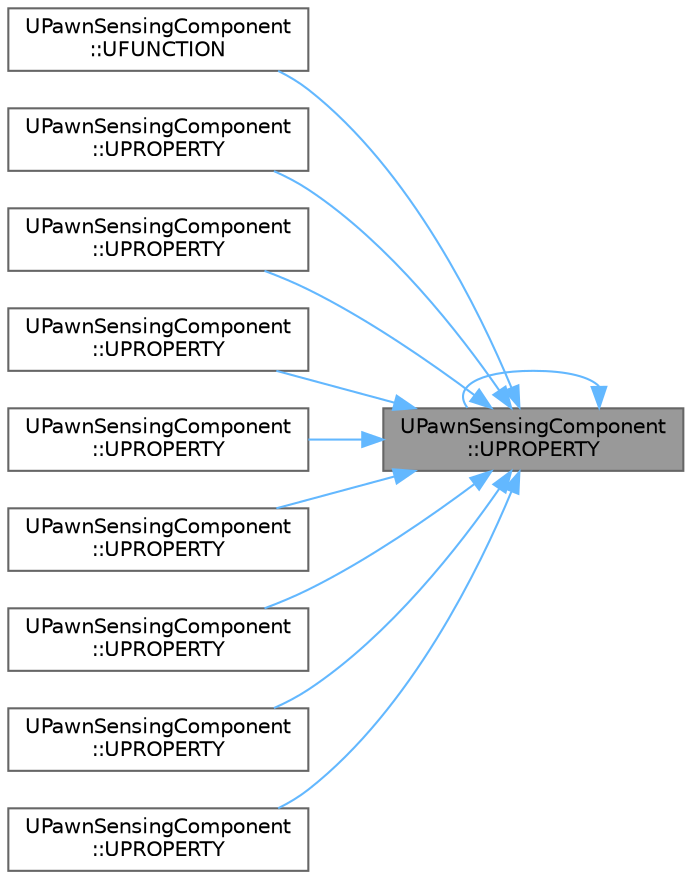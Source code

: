 digraph "UPawnSensingComponent::UPROPERTY"
{
 // INTERACTIVE_SVG=YES
 // LATEX_PDF_SIZE
  bgcolor="transparent";
  edge [fontname=Helvetica,fontsize=10,labelfontname=Helvetica,labelfontsize=10];
  node [fontname=Helvetica,fontsize=10,shape=box,height=0.2,width=0.4];
  rankdir="RL";
  Node1 [id="Node000001",label="UPawnSensingComponent\l::UPROPERTY",height=0.2,width=0.4,color="gray40", fillcolor="grey60", style="filled", fontcolor="black",tooltip="Max distance at which a makenoise(1.0) loudness sound can be heard, regardless of occlusion."];
  Node1 -> Node2 [id="edge1_Node000001_Node000002",dir="back",color="steelblue1",style="solid",tooltip=" "];
  Node2 [id="Node000002",label="UPawnSensingComponent\l::UFUNCTION",height=0.2,width=0.4,color="grey40", fillcolor="white", style="filled",URL="$d4/dab/classUPawnSensingComponent.html#af53a9eac0b086003b95ea146444ab2ae",tooltip=" "];
  Node1 -> Node3 [id="edge2_Node000001_Node000003",dir="back",color="steelblue1",style="solid",tooltip=" "];
  Node3 [id="Node000003",label="UPawnSensingComponent\l::UPROPERTY",height=0.2,width=0.4,color="grey40", fillcolor="white", style="filled",URL="$d4/dab/classUPawnSensingComponent.html#a6b3b1e405ee7bdcbfc3128375af72798",tooltip="Delegate to execute when we hear a noise from a Pawn's PawnNoiseEmitterComponent."];
  Node1 -> Node4 [id="edge3_Node000001_Node000004",dir="back",color="steelblue1",style="solid",tooltip=" "];
  Node4 [id="Node000004",label="UPawnSensingComponent\l::UPROPERTY",height=0.2,width=0.4,color="grey40", fillcolor="white", style="filled",URL="$d4/dab/classUPawnSensingComponent.html#a05ff501149fac685557856a54efc4ffe",tooltip=" "];
  Node1 -> Node1 [id="edge4_Node000001_Node000001",dir="back",color="steelblue1",style="solid",tooltip=" "];
  Node1 -> Node5 [id="edge5_Node000001_Node000005",dir="back",color="steelblue1",style="solid",tooltip=" "];
  Node5 [id="Node000005",label="UPawnSensingComponent\l::UPROPERTY",height=0.2,width=0.4,color="grey40", fillcolor="white", style="filled",URL="$d4/dab/classUPawnSensingComponent.html#a5aa696111767c7c9fef25c66da44047b",tooltip="Max distance at which a makenoise(1.0) loudness sound can be heard if unoccluded (LOSHearingThreshold..."];
  Node1 -> Node6 [id="edge6_Node000001_Node000006",dir="back",color="steelblue1",style="solid",tooltip=" "];
  Node6 [id="Node000006",label="UPawnSensingComponent\l::UPROPERTY",height=0.2,width=0.4,color="grey40", fillcolor="white", style="filled",URL="$d4/dab/classUPawnSensingComponent.html#a5b21c5fd4fcf635f144ba367e100da34",tooltip="How far to the side AI can see, in degrees."];
  Node1 -> Node7 [id="edge7_Node000001_Node000007",dir="back",color="steelblue1",style="solid",tooltip=" "];
  Node7 [id="Node000007",label="UPawnSensingComponent\l::UPROPERTY",height=0.2,width=0.4,color="grey40", fillcolor="white", style="filled",URL="$d4/dab/classUPawnSensingComponent.html#af0e131a32316866da6fc96c225774f5c",tooltip="Cosine of limits of peripheral vision."];
  Node1 -> Node8 [id="edge8_Node000001_Node000008",dir="back",color="steelblue1",style="solid",tooltip=" "];
  Node8 [id="Node000008",label="UPawnSensingComponent\l::UPROPERTY",height=0.2,width=0.4,color="grey40", fillcolor="white", style="filled",URL="$d4/dab/classUPawnSensingComponent.html#a0284bcb8c0487662d611cae0b2e7234f",tooltip="Amount of time between pawn sensing updates."];
  Node1 -> Node9 [id="edge9_Node000001_Node000009",dir="back",color="steelblue1",style="solid",tooltip=" "];
  Node9 [id="Node000009",label="UPawnSensingComponent\l::UPROPERTY",height=0.2,width=0.4,color="grey40", fillcolor="white", style="filled",URL="$d4/dab/classUPawnSensingComponent.html#a45fc5f174707a28154bd994b360cbe5e",tooltip="Maximum sight distance."];
  Node1 -> Node10 [id="edge10_Node000001_Node000010",dir="back",color="steelblue1",style="solid",tooltip=" "];
  Node10 [id="Node000010",label="UPawnSensingComponent\l::UPROPERTY",height=0.2,width=0.4,color="grey40", fillcolor="white", style="filled",URL="$d4/dab/classUPawnSensingComponent.html#a0f2f1b5a6a651c48af932ae192f3a569",tooltip="Delegate to execute when we see a Pawn."];
}
